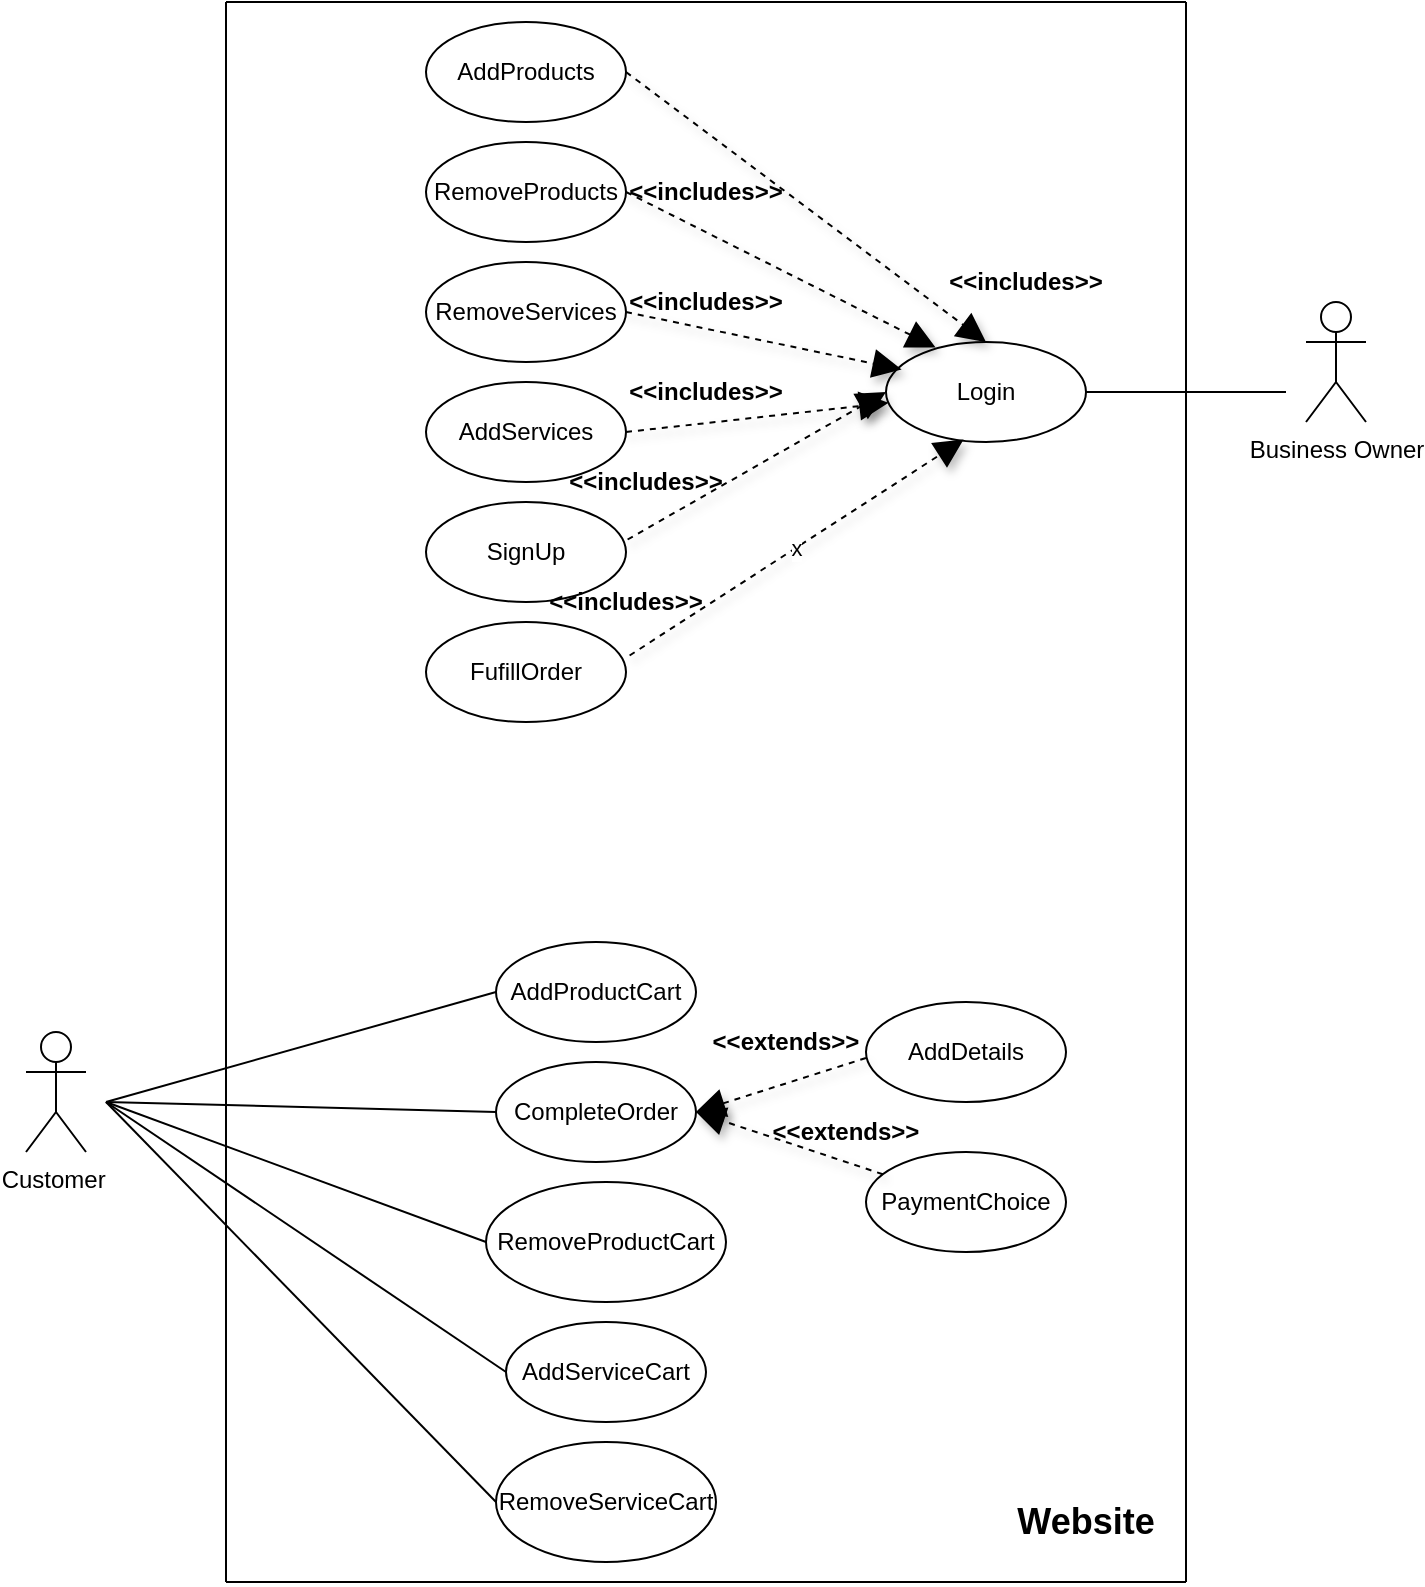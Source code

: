 <mxfile version="14.6.9" type="github">
  <diagram id="yY90U4RdEbYdxf410obB" name="Page-1">
    <mxGraphModel dx="1190" dy="632" grid="1" gridSize="10" guides="1" tooltips="1" connect="1" arrows="1" fold="1" page="1" pageScale="1" pageWidth="850" pageHeight="1100" math="0" shadow="0">
      <root>
        <mxCell id="0" />
        <mxCell id="1" parent="0" />
        <mxCell id="WH1sUQ4tS5VsA4-MWuWP-1" value="Business Owner" style="shape=umlActor;verticalLabelPosition=bottom;verticalAlign=top;html=1;outlineConnect=0;" parent="1" vertex="1">
          <mxGeometry x="780" y="330" width="30" height="60" as="geometry" />
        </mxCell>
        <mxCell id="WH1sUQ4tS5VsA4-MWuWP-2" value="Customer&amp;nbsp;" style="shape=umlActor;verticalLabelPosition=bottom;verticalAlign=top;html=1;outlineConnect=0;" parent="1" vertex="1">
          <mxGeometry x="140" y="695" width="30" height="60" as="geometry" />
        </mxCell>
        <mxCell id="WH1sUQ4tS5VsA4-MWuWP-5" value="" style="endArrow=none;html=1;" parent="1" edge="1">
          <mxGeometry width="50" height="50" relative="1" as="geometry">
            <mxPoint x="240" y="970" as="sourcePoint" />
            <mxPoint x="240" y="180" as="targetPoint" />
          </mxGeometry>
        </mxCell>
        <mxCell id="WH1sUQ4tS5VsA4-MWuWP-6" value="" style="endArrow=none;html=1;" parent="1" edge="1">
          <mxGeometry width="50" height="50" relative="1" as="geometry">
            <mxPoint x="240" y="970" as="sourcePoint" />
            <mxPoint x="720" y="970" as="targetPoint" />
          </mxGeometry>
        </mxCell>
        <mxCell id="WH1sUQ4tS5VsA4-MWuWP-7" value="" style="endArrow=none;html=1;startArrow=none;" parent="1" edge="1">
          <mxGeometry width="50" height="50" relative="1" as="geometry">
            <mxPoint x="720" y="930" as="sourcePoint" />
            <mxPoint x="720" y="180" as="targetPoint" />
          </mxGeometry>
        </mxCell>
        <mxCell id="WH1sUQ4tS5VsA4-MWuWP-8" value="" style="endArrow=none;html=1;" parent="1" edge="1">
          <mxGeometry width="50" height="50" relative="1" as="geometry">
            <mxPoint x="240" y="180" as="sourcePoint" />
            <mxPoint x="720" y="180" as="targetPoint" />
          </mxGeometry>
        </mxCell>
        <mxCell id="WH1sUQ4tS5VsA4-MWuWP-9" value="SignUp" style="ellipse;whiteSpace=wrap;html=1;" parent="1" vertex="1">
          <mxGeometry x="340" y="430" width="100" height="50" as="geometry" />
        </mxCell>
        <mxCell id="WH1sUQ4tS5VsA4-MWuWP-10" value="AddProducts" style="ellipse;whiteSpace=wrap;html=1;" parent="1" vertex="1">
          <mxGeometry x="340" y="190" width="100" height="50" as="geometry" />
        </mxCell>
        <mxCell id="WH1sUQ4tS5VsA4-MWuWP-11" value="Login" style="ellipse;whiteSpace=wrap;html=1;" parent="1" vertex="1">
          <mxGeometry x="570" y="350" width="100" height="50" as="geometry" />
        </mxCell>
        <mxCell id="WH1sUQ4tS5VsA4-MWuWP-12" value="RemoveProducts" style="ellipse;whiteSpace=wrap;html=1;" parent="1" vertex="1">
          <mxGeometry x="340" y="250" width="100" height="50" as="geometry" />
        </mxCell>
        <mxCell id="WH1sUQ4tS5VsA4-MWuWP-13" value="FufillOrder" style="ellipse;whiteSpace=wrap;html=1;" parent="1" vertex="1">
          <mxGeometry x="340" y="490" width="100" height="50" as="geometry" />
        </mxCell>
        <mxCell id="WH1sUQ4tS5VsA4-MWuWP-21" value="AddProductCart" style="ellipse;whiteSpace=wrap;html=1;" parent="1" vertex="1">
          <mxGeometry x="375" y="650" width="100" height="50" as="geometry" />
        </mxCell>
        <mxCell id="WH1sUQ4tS5VsA4-MWuWP-22" value="RemoveProductCart" style="ellipse;whiteSpace=wrap;html=1;" parent="1" vertex="1">
          <mxGeometry x="370" y="770" width="120" height="60" as="geometry" />
        </mxCell>
        <mxCell id="WH1sUQ4tS5VsA4-MWuWP-24" value="AddServiceCart" style="ellipse;whiteSpace=wrap;html=1;" parent="1" vertex="1">
          <mxGeometry x="380" y="840" width="100" height="50" as="geometry" />
        </mxCell>
        <mxCell id="WH1sUQ4tS5VsA4-MWuWP-25" value="RemoveServiceCart" style="ellipse;whiteSpace=wrap;html=1;" parent="1" vertex="1">
          <mxGeometry x="375" y="900" width="110" height="60" as="geometry" />
        </mxCell>
        <mxCell id="WH1sUQ4tS5VsA4-MWuWP-27" value="" style="endArrow=none;html=1;entryX=0;entryY=0.5;entryDx=0;entryDy=0;" parent="1" target="WH1sUQ4tS5VsA4-MWuWP-21" edge="1">
          <mxGeometry width="50" height="50" relative="1" as="geometry">
            <mxPoint x="180" y="730" as="sourcePoint" />
            <mxPoint x="550" y="560" as="targetPoint" />
          </mxGeometry>
        </mxCell>
        <mxCell id="WH1sUQ4tS5VsA4-MWuWP-28" value="" style="endArrow=none;html=1;entryX=0;entryY=0.5;entryDx=0;entryDy=0;" parent="1" target="WH1sUQ4tS5VsA4-MWuWP-22" edge="1">
          <mxGeometry width="50" height="50" relative="1" as="geometry">
            <mxPoint x="180" y="730" as="sourcePoint" />
            <mxPoint x="430" y="725" as="targetPoint" />
          </mxGeometry>
        </mxCell>
        <mxCell id="WH1sUQ4tS5VsA4-MWuWP-30" value="" style="endArrow=none;html=1;entryX=0;entryY=0.5;entryDx=0;entryDy=0;" parent="1" target="WH1sUQ4tS5VsA4-MWuWP-24" edge="1">
          <mxGeometry width="50" height="50" relative="1" as="geometry">
            <mxPoint x="180" y="730" as="sourcePoint" />
            <mxPoint x="420" y="755" as="targetPoint" />
          </mxGeometry>
        </mxCell>
        <mxCell id="WH1sUQ4tS5VsA4-MWuWP-31" value="" style="endArrow=none;html=1;entryX=0;entryY=0.5;entryDx=0;entryDy=0;" parent="1" target="WH1sUQ4tS5VsA4-MWuWP-25" edge="1">
          <mxGeometry width="50" height="50" relative="1" as="geometry">
            <mxPoint x="180" y="730" as="sourcePoint" />
            <mxPoint x="380" y="765" as="targetPoint" />
          </mxGeometry>
        </mxCell>
        <mxCell id="YdJ6lIfjJx7YanC5GbQx-1" value="AddServices" style="ellipse;whiteSpace=wrap;html=1;" parent="1" vertex="1">
          <mxGeometry x="340" y="370" width="100" height="50" as="geometry" />
        </mxCell>
        <mxCell id="YdJ6lIfjJx7YanC5GbQx-2" value="RemoveServices" style="ellipse;whiteSpace=wrap;html=1;" parent="1" vertex="1">
          <mxGeometry x="340" y="310" width="100" height="50" as="geometry" />
        </mxCell>
        <mxCell id="YdJ6lIfjJx7YanC5GbQx-3" value="CompleteOrder" style="ellipse;whiteSpace=wrap;html=1;" parent="1" vertex="1">
          <mxGeometry x="375" y="710" width="100" height="50" as="geometry" />
        </mxCell>
        <mxCell id="YdJ6lIfjJx7YanC5GbQx-5" value="" style="endArrow=none;html=1;" parent="1" edge="1">
          <mxGeometry width="50" height="50" relative="1" as="geometry">
            <mxPoint x="720" y="970" as="sourcePoint" />
            <mxPoint x="720" y="930" as="targetPoint" />
          </mxGeometry>
        </mxCell>
        <mxCell id="YdJ6lIfjJx7YanC5GbQx-6" value="&lt;b&gt;&lt;font style=&quot;font-size: 18px&quot;&gt;Website&lt;/font&gt;&lt;/b&gt;" style="text;html=1;strokeColor=none;fillColor=none;align=center;verticalAlign=middle;whiteSpace=wrap;rounded=0;" parent="1" vertex="1">
          <mxGeometry x="650" y="930" width="40" height="20" as="geometry" />
        </mxCell>
        <mxCell id="YdJ6lIfjJx7YanC5GbQx-7" value="AddDetails" style="ellipse;whiteSpace=wrap;html=1;" parent="1" vertex="1">
          <mxGeometry x="560" y="680" width="100" height="50" as="geometry" />
        </mxCell>
        <mxCell id="YdJ6lIfjJx7YanC5GbQx-8" value="PaymentChoice" style="ellipse;whiteSpace=wrap;html=1;" parent="1" vertex="1">
          <mxGeometry x="560" y="755" width="100" height="50" as="geometry" />
        </mxCell>
        <mxCell id="YdJ6lIfjJx7YanC5GbQx-9" value="" style="endArrow=none;html=1;exitX=1;exitY=0.5;exitDx=0;exitDy=0;" parent="1" source="WH1sUQ4tS5VsA4-MWuWP-11" edge="1">
          <mxGeometry width="50" height="50" relative="1" as="geometry">
            <mxPoint x="680" y="490" as="sourcePoint" />
            <mxPoint x="770" y="375" as="targetPoint" />
          </mxGeometry>
        </mxCell>
        <mxCell id="YdJ6lIfjJx7YanC5GbQx-10" value="" style="endArrow=none;html=1;entryX=0;entryY=0.5;entryDx=0;entryDy=0;" parent="1" target="YdJ6lIfjJx7YanC5GbQx-3" edge="1">
          <mxGeometry width="50" height="50" relative="1" as="geometry">
            <mxPoint x="180" y="730" as="sourcePoint" />
            <mxPoint x="510" y="810" as="targetPoint" />
          </mxGeometry>
        </mxCell>
        <mxCell id="YdJ6lIfjJx7YanC5GbQx-15" value="x" style="endArrow=block;dashed=1;endFill=1;endSize=12;html=1;shadow=1;strokeColor=#000000;exitX=1.018;exitY=0.335;exitDx=0;exitDy=0;entryX=0.388;entryY=0.975;entryDx=0;entryDy=0;entryPerimeter=0;startArrow=none;exitPerimeter=0;" parent="1" source="WH1sUQ4tS5VsA4-MWuWP-13" target="WH1sUQ4tS5VsA4-MWuWP-11" edge="1">
          <mxGeometry width="160" relative="1" as="geometry">
            <mxPoint x="550" y="480" as="sourcePoint" />
            <mxPoint x="780" y="530" as="targetPoint" />
          </mxGeometry>
        </mxCell>
        <mxCell id="YdJ6lIfjJx7YanC5GbQx-16" value="" style="endArrow=block;dashed=1;endFill=1;endSize=12;html=1;shadow=1;strokeColor=#000000;exitX=1.008;exitY=0.375;exitDx=0;exitDy=0;exitPerimeter=0;entryX=0;entryY=0.5;entryDx=0;entryDy=0;" parent="1" source="WH1sUQ4tS5VsA4-MWuWP-9" target="WH1sUQ4tS5VsA4-MWuWP-11" edge="1">
          <mxGeometry width="160" relative="1" as="geometry">
            <mxPoint x="660" y="377.2" as="sourcePoint" />
            <mxPoint x="819.482" y="199.998" as="targetPoint" />
          </mxGeometry>
        </mxCell>
        <mxCell id="YdJ6lIfjJx7YanC5GbQx-18" value="" style="endArrow=block;dashed=1;endFill=1;endSize=12;html=1;shadow=1;strokeColor=#000000;exitX=1;exitY=0.5;exitDx=0;exitDy=0;" parent="1" source="YdJ6lIfjJx7YanC5GbQx-1" target="WH1sUQ4tS5VsA4-MWuWP-11" edge="1">
          <mxGeometry width="160" relative="1" as="geometry">
            <mxPoint x="590" y="570" as="sourcePoint" />
            <mxPoint x="749.482" y="392.798" as="targetPoint" />
          </mxGeometry>
        </mxCell>
        <mxCell id="YdJ6lIfjJx7YanC5GbQx-19" value="" style="endArrow=block;dashed=1;endFill=1;endSize=12;html=1;shadow=1;strokeColor=#000000;exitX=1;exitY=0.5;exitDx=0;exitDy=0;entryX=0.078;entryY=0.275;entryDx=0;entryDy=0;entryPerimeter=0;" parent="1" source="YdJ6lIfjJx7YanC5GbQx-2" target="WH1sUQ4tS5VsA4-MWuWP-11" edge="1">
          <mxGeometry width="160" relative="1" as="geometry">
            <mxPoint x="640" y="610" as="sourcePoint" />
            <mxPoint x="799.482" y="432.798" as="targetPoint" />
          </mxGeometry>
        </mxCell>
        <mxCell id="YdJ6lIfjJx7YanC5GbQx-20" value="" style="endArrow=block;dashed=1;endFill=1;endSize=12;html=1;shadow=1;strokeColor=#000000;exitX=1;exitY=0.5;exitDx=0;exitDy=0;entryX=0.248;entryY=0.055;entryDx=0;entryDy=0;entryPerimeter=0;" parent="1" source="WH1sUQ4tS5VsA4-MWuWP-12" target="WH1sUQ4tS5VsA4-MWuWP-11" edge="1">
          <mxGeometry width="160" relative="1" as="geometry">
            <mxPoint x="580" y="290" as="sourcePoint" />
            <mxPoint x="717.8" y="318.75" as="targetPoint" />
          </mxGeometry>
        </mxCell>
        <mxCell id="YdJ6lIfjJx7YanC5GbQx-21" value="" style="endArrow=block;dashed=1;endFill=1;endSize=12;html=1;shadow=1;strokeColor=#000000;exitX=1;exitY=0.5;exitDx=0;exitDy=0;entryX=0.5;entryY=0;entryDx=0;entryDy=0;" parent="1" source="WH1sUQ4tS5VsA4-MWuWP-10" target="WH1sUQ4tS5VsA4-MWuWP-11" edge="1">
          <mxGeometry width="160" relative="1" as="geometry">
            <mxPoint x="670" y="500" as="sourcePoint" />
            <mxPoint x="807.8" y="528.75" as="targetPoint" />
          </mxGeometry>
        </mxCell>
        <mxCell id="YdJ6lIfjJx7YanC5GbQx-24" value="&lt;b&gt;&amp;lt;&amp;lt;includes&amp;gt;&amp;gt;&lt;/b&gt;" style="text;html=1;strokeColor=none;fillColor=none;align=center;verticalAlign=middle;whiteSpace=wrap;rounded=0;rotation=0;" parent="1" vertex="1">
          <mxGeometry x="400" y="470" width="80" height="20" as="geometry" />
        </mxCell>
        <mxCell id="YdJ6lIfjJx7YanC5GbQx-26" value="&lt;b&gt;&amp;lt;&amp;lt;includes&amp;gt;&amp;gt;&lt;/b&gt;" style="text;html=1;strokeColor=none;fillColor=none;align=center;verticalAlign=middle;whiteSpace=wrap;rounded=0;" parent="1" vertex="1">
          <mxGeometry x="600" y="310" width="80" height="20" as="geometry" />
        </mxCell>
        <mxCell id="YdJ6lIfjJx7YanC5GbQx-27" value="&lt;b&gt;&amp;lt;&amp;lt;includes&amp;gt;&amp;gt;&lt;/b&gt;" style="text;html=1;strokeColor=none;fillColor=none;align=center;verticalAlign=middle;whiteSpace=wrap;rounded=0;" parent="1" vertex="1">
          <mxGeometry x="440" y="265" width="80" height="20" as="geometry" />
        </mxCell>
        <mxCell id="YdJ6lIfjJx7YanC5GbQx-28" value="&lt;b&gt;&amp;lt;&amp;lt;includes&amp;gt;&amp;gt;&lt;/b&gt;" style="text;html=1;strokeColor=none;fillColor=none;align=center;verticalAlign=middle;whiteSpace=wrap;rounded=0;" parent="1" vertex="1">
          <mxGeometry x="440" y="320" width="80" height="20" as="geometry" />
        </mxCell>
        <mxCell id="YdJ6lIfjJx7YanC5GbQx-29" value="&lt;b&gt;&amp;lt;&amp;lt;includes&amp;gt;&amp;gt;&lt;/b&gt;" style="text;html=1;strokeColor=none;fillColor=none;align=center;verticalAlign=middle;whiteSpace=wrap;rounded=0;" parent="1" vertex="1">
          <mxGeometry x="440" y="365" width="80" height="20" as="geometry" />
        </mxCell>
        <mxCell id="YdJ6lIfjJx7YanC5GbQx-30" value="&lt;b&gt;&amp;lt;&amp;lt;includes&amp;gt;&amp;gt;&lt;/b&gt;" style="text;html=1;strokeColor=none;fillColor=none;align=center;verticalAlign=middle;whiteSpace=wrap;rounded=0;" parent="1" vertex="1">
          <mxGeometry x="410" y="410" width="80" height="20" as="geometry" />
        </mxCell>
        <mxCell id="YdJ6lIfjJx7YanC5GbQx-32" value="" style="endArrow=block;dashed=1;endFill=1;endSize=12;html=1;shadow=1;strokeColor=#000000;entryX=1;entryY=0.5;entryDx=0;entryDy=0;startArrow=none;" parent="1" source="YdJ6lIfjJx7YanC5GbQx-8" target="YdJ6lIfjJx7YanC5GbQx-3" edge="1">
          <mxGeometry width="160" relative="1" as="geometry">
            <mxPoint x="530" y="760" as="sourcePoint" />
            <mxPoint x="697" y="592" as="targetPoint" />
          </mxGeometry>
        </mxCell>
        <mxCell id="YdJ6lIfjJx7YanC5GbQx-33" value="" style="endArrow=block;dashed=1;endFill=1;endSize=12;html=1;shadow=1;strokeColor=#000000;entryX=1;entryY=0.5;entryDx=0;entryDy=0;startArrow=none;" parent="1" target="YdJ6lIfjJx7YanC5GbQx-3" edge="1">
          <mxGeometry width="160" relative="1" as="geometry">
            <mxPoint x="560" y="708" as="sourcePoint" />
            <mxPoint x="777" y="470" as="targetPoint" />
          </mxGeometry>
        </mxCell>
        <mxCell id="YdJ6lIfjJx7YanC5GbQx-34" value="&lt;b&gt;&amp;lt;&amp;lt;extends&amp;gt;&amp;gt;&lt;/b&gt;" style="text;html=1;strokeColor=none;fillColor=none;align=center;verticalAlign=middle;whiteSpace=wrap;rounded=0;" parent="1" vertex="1">
          <mxGeometry x="480" y="690" width="80" height="20" as="geometry" />
        </mxCell>
        <mxCell id="YdJ6lIfjJx7YanC5GbQx-35" value="&lt;b&gt;&amp;lt;&amp;lt;extends&amp;gt;&amp;gt;&lt;/b&gt;" style="text;html=1;strokeColor=none;fillColor=none;align=center;verticalAlign=middle;whiteSpace=wrap;rounded=0;" parent="1" vertex="1">
          <mxGeometry x="510" y="735" width="80" height="20" as="geometry" />
        </mxCell>
      </root>
    </mxGraphModel>
  </diagram>
</mxfile>
